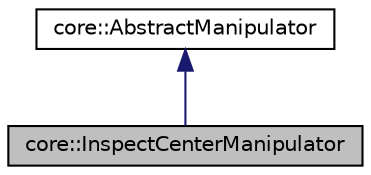 digraph "core::InspectCenterManipulator"
{
 // LATEX_PDF_SIZE
  edge [fontname="Helvetica",fontsize="10",labelfontname="Helvetica",labelfontsize="10"];
  node [fontname="Helvetica",fontsize="10",shape=record];
  Node1 [label="core::InspectCenterManipulator",height=0.2,width=0.4,color="black", fillcolor="grey75", style="filled", fontcolor="black",tooltip=" "];
  Node2 -> Node1 [dir="back",color="midnightblue",fontsize="10",style="solid",fontname="Helvetica"];
  Node2 [label="core::AbstractManipulator",height=0.2,width=0.4,color="black", fillcolor="white", style="filled",URL="$dc/df9/classcore_1_1AbstractManipulator.html",tooltip=" "];
}
